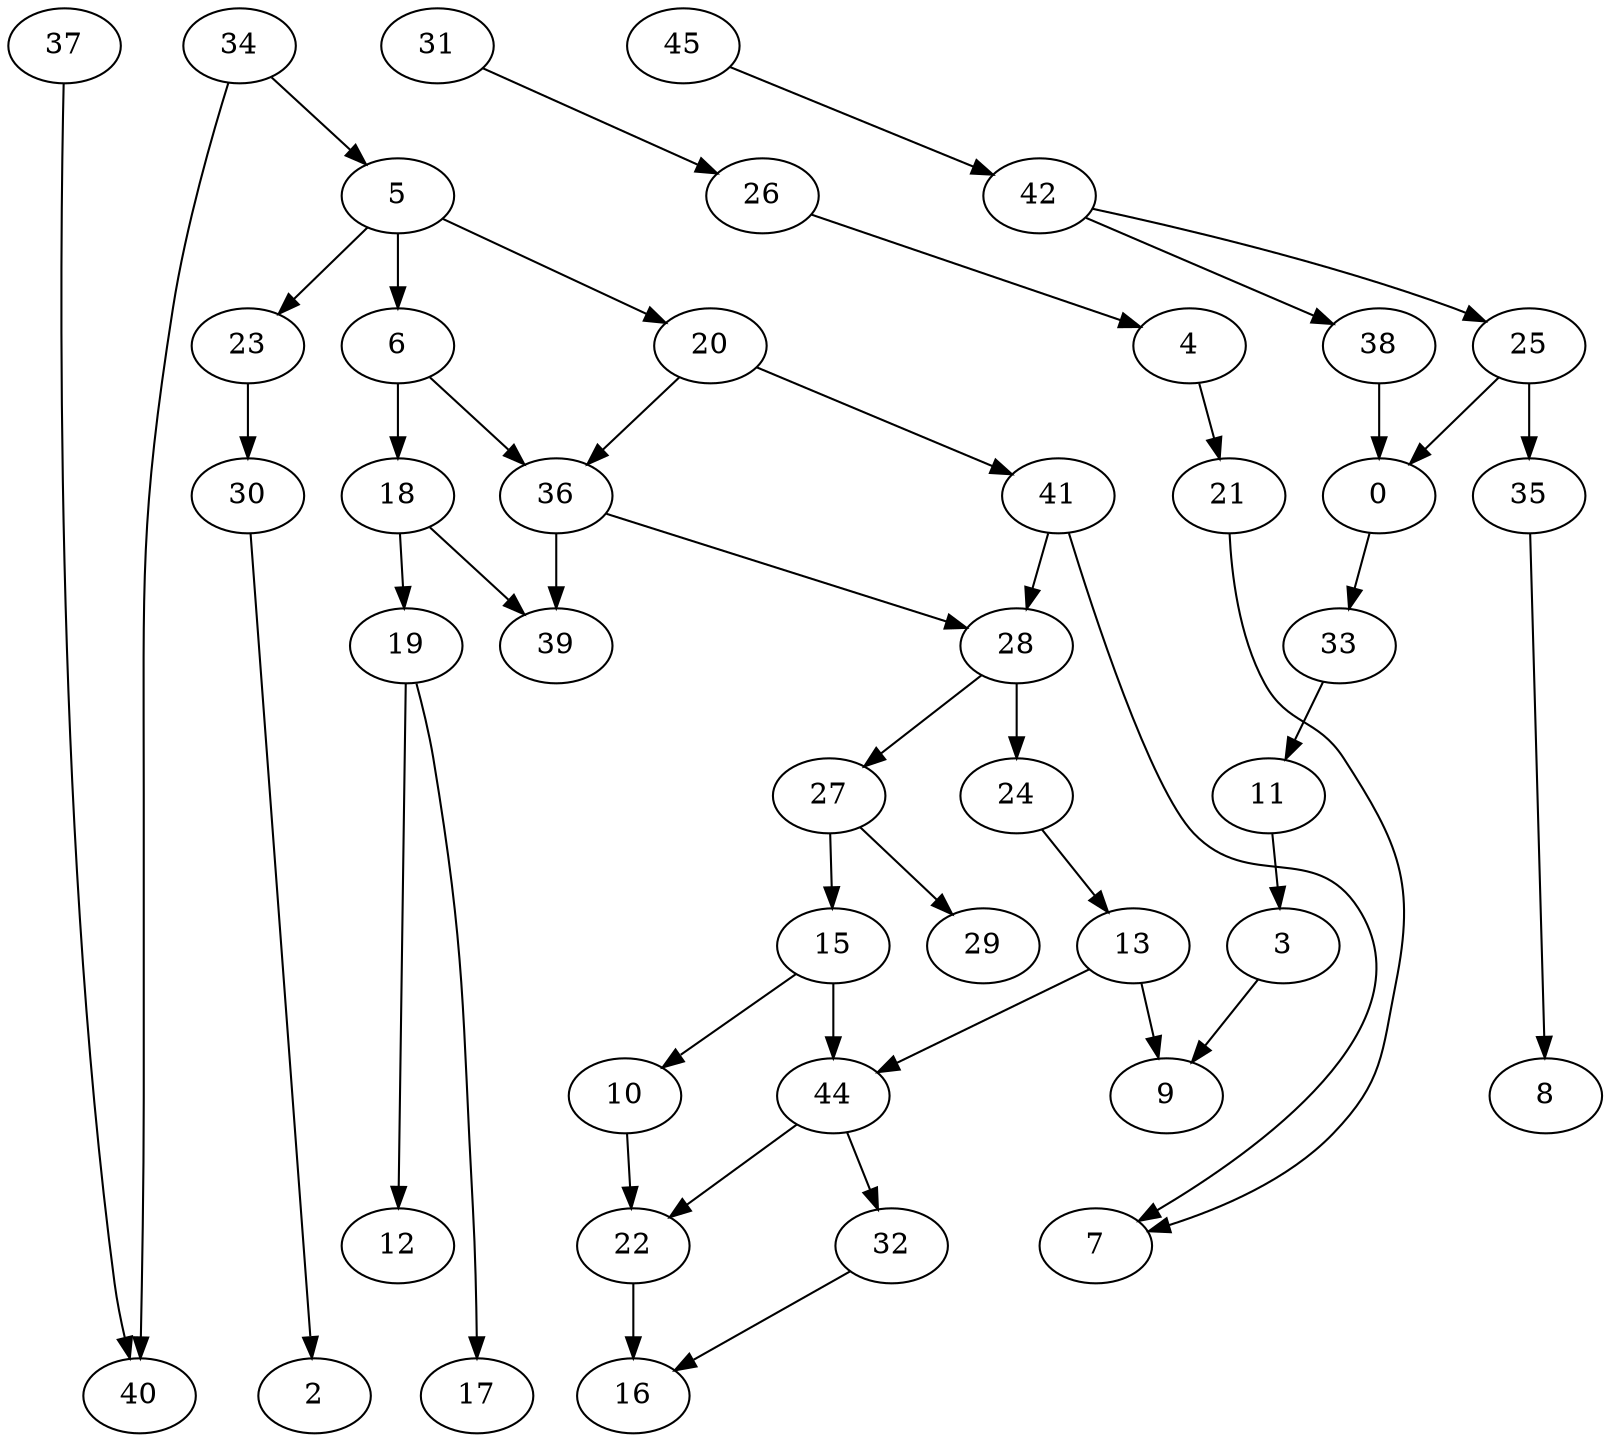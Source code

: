 digraph G {
    0;
    33;
    11;
    3;
    9;
    37;
    40;
    4;
    21;
    7;
    5;
    6;
    20;
    23;
    18;
    36;
    41;
    30;
    19;
    39;
    28;
    2;
    12;
    17;
    24;
    27;
    13;
    15;
    29;
    10;
    22;
    16;
    44;
    32;
    31;
    26;
    45;
    42;
    25;
    38;
    35;
    8;
    34;
    0 -> 33 [weight=0];
    33 -> 11 [weight=0];
    11 -> 3 [weight=0];
    3 -> 9 [weight=0];
    37 -> 40 [weight=0];
    4 -> 21 [weight=0];
    21 -> 7 [weight=0];
    5 -> 6 [weight=2];
    5 -> 20 [weight=0];
    5 -> 23 [weight=0];
    6 -> 18 [weight=0];
    6 -> 36 [weight=0];
    20 -> 36 [weight=0];
    20 -> 41 [weight=0];
    23 -> 30 [weight=0];
    18 -> 19 [weight=0];
    18 -> 39 [weight=0];
    36 -> 39 [weight=2];
    36 -> 28 [weight=0];
    41 -> 7 [weight=0];
    41 -> 28 [weight=0];
    30 -> 2 [weight=0];
    19 -> 12 [weight=0];
    19 -> 17 [weight=0];
    28 -> 24 [weight=2];
    28 -> 27 [weight=0];
    24 -> 13 [weight=0];
    27 -> 15 [weight=0];
    27 -> 29 [weight=0];
    13 -> 9 [weight=0];
    13 -> 44 [weight=0];
    15 -> 10 [weight=0];
    15 -> 44 [weight=1];
    10 -> 22 [weight=0];
    22 -> 16 [weight=1];
    44 -> 22 [weight=0];
    44 -> 32 [weight=0];
    32 -> 16 [weight=0];
    31 -> 26 [weight=0];
    26 -> 4 [weight=0];
    45 -> 42 [weight=0];
    42 -> 25 [weight=0];
    42 -> 38 [weight=0];
    25 -> 0 [weight=0];
    25 -> 35 [weight=0];
    38 -> 0 [weight=1];
    35 -> 8 [weight=0];
    34 -> 40 [weight=0];
    34 -> 5 [weight=0];
}
